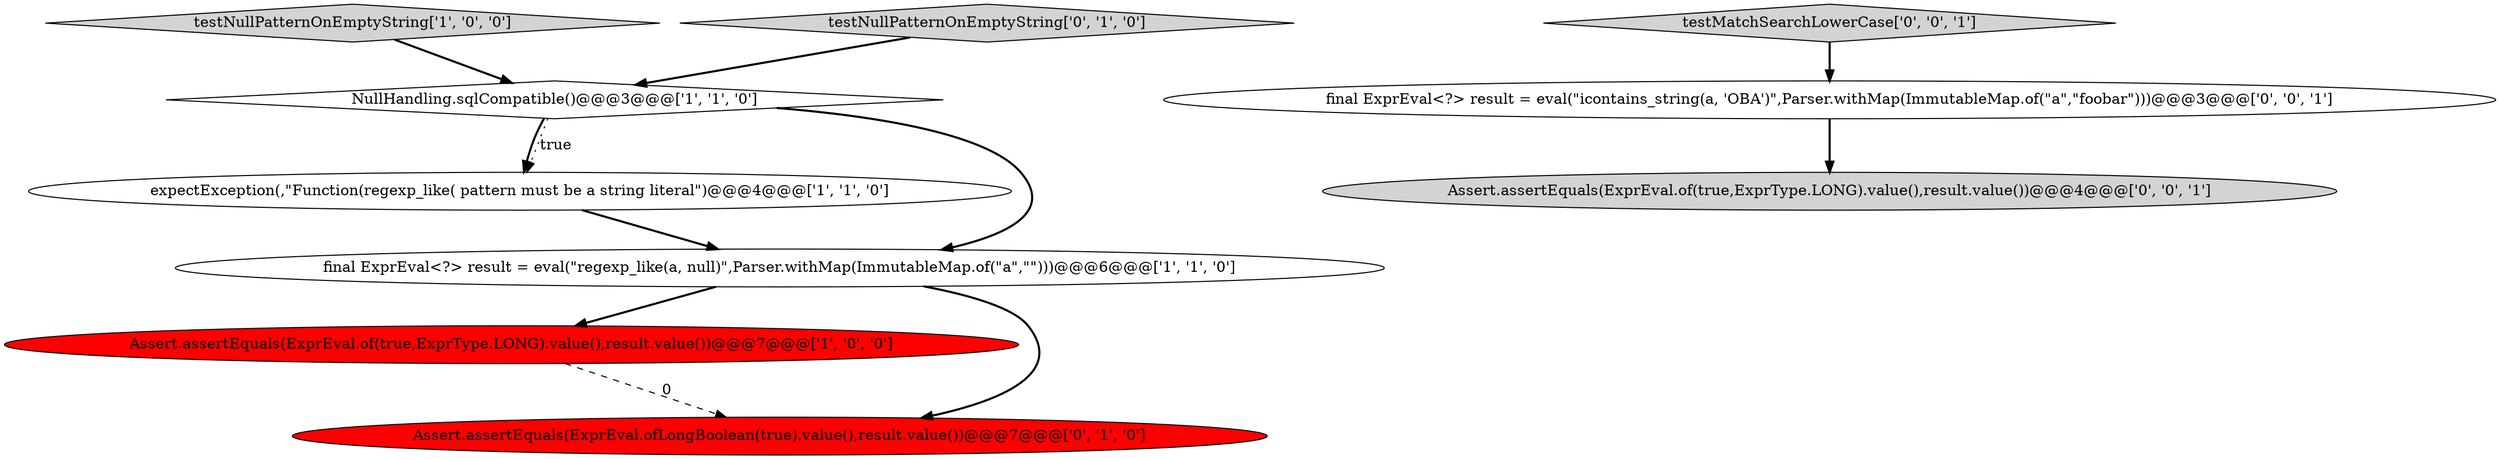 digraph {
3 [style = filled, label = "expectException(,\"Function(regexp_like( pattern must be a string literal\")@@@4@@@['1', '1', '0']", fillcolor = white, shape = ellipse image = "AAA0AAABBB1BBB"];
4 [style = filled, label = "final ExprEval<?> result = eval(\"regexp_like(a, null)\",Parser.withMap(ImmutableMap.of(\"a\",\"\")))@@@6@@@['1', '1', '0']", fillcolor = white, shape = ellipse image = "AAA0AAABBB1BBB"];
7 [style = filled, label = "Assert.assertEquals(ExprEval.of(true,ExprType.LONG).value(),result.value())@@@4@@@['0', '0', '1']", fillcolor = lightgray, shape = ellipse image = "AAA0AAABBB3BBB"];
0 [style = filled, label = "Assert.assertEquals(ExprEval.of(true,ExprType.LONG).value(),result.value())@@@7@@@['1', '0', '0']", fillcolor = red, shape = ellipse image = "AAA1AAABBB1BBB"];
2 [style = filled, label = "testNullPatternOnEmptyString['1', '0', '0']", fillcolor = lightgray, shape = diamond image = "AAA0AAABBB1BBB"];
5 [style = filled, label = "Assert.assertEquals(ExprEval.ofLongBoolean(true).value(),result.value())@@@7@@@['0', '1', '0']", fillcolor = red, shape = ellipse image = "AAA1AAABBB2BBB"];
6 [style = filled, label = "testNullPatternOnEmptyString['0', '1', '0']", fillcolor = lightgray, shape = diamond image = "AAA0AAABBB2BBB"];
8 [style = filled, label = "testMatchSearchLowerCase['0', '0', '1']", fillcolor = lightgray, shape = diamond image = "AAA0AAABBB3BBB"];
1 [style = filled, label = "NullHandling.sqlCompatible()@@@3@@@['1', '1', '0']", fillcolor = white, shape = diamond image = "AAA0AAABBB1BBB"];
9 [style = filled, label = "final ExprEval<?> result = eval(\"icontains_string(a, 'OBA')\",Parser.withMap(ImmutableMap.of(\"a\",\"foobar\")))@@@3@@@['0', '0', '1']", fillcolor = white, shape = ellipse image = "AAA0AAABBB3BBB"];
1->3 [style = bold, label=""];
6->1 [style = bold, label=""];
1->4 [style = bold, label=""];
0->5 [style = dashed, label="0"];
9->7 [style = bold, label=""];
3->4 [style = bold, label=""];
4->5 [style = bold, label=""];
2->1 [style = bold, label=""];
4->0 [style = bold, label=""];
8->9 [style = bold, label=""];
1->3 [style = dotted, label="true"];
}
